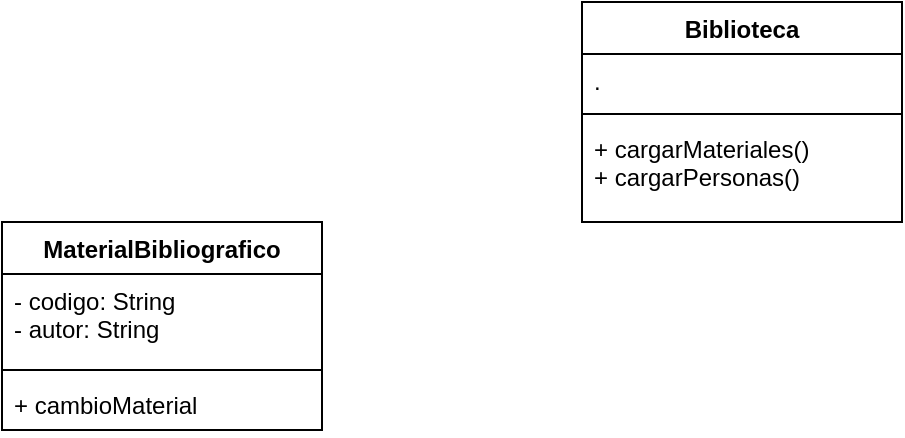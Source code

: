 <mxfile version="24.3.1" type="github">
  <diagram name="Página-1" id="QjQpm3usF5iXAhX_U6h0">
    <mxGraphModel dx="800" dy="420" grid="1" gridSize="10" guides="1" tooltips="1" connect="1" arrows="1" fold="1" page="1" pageScale="1" pageWidth="3300" pageHeight="2339" math="0" shadow="0">
      <root>
        <mxCell id="0" />
        <mxCell id="1" parent="0" />
        <mxCell id="QBgDUAMcS_uLPbaQPMKc-9" value="Biblioteca" style="swimlane;fontStyle=1;align=center;verticalAlign=top;childLayout=stackLayout;horizontal=1;startSize=26;horizontalStack=0;resizeParent=1;resizeParentMax=0;resizeLast=0;collapsible=1;marginBottom=0;whiteSpace=wrap;html=1;" vertex="1" parent="1">
          <mxGeometry x="380" y="20" width="160" height="110" as="geometry" />
        </mxCell>
        <mxCell id="QBgDUAMcS_uLPbaQPMKc-10" value="." style="text;strokeColor=none;fillColor=none;align=left;verticalAlign=top;spacingLeft=4;spacingRight=4;overflow=hidden;rotatable=0;points=[[0,0.5],[1,0.5]];portConstraint=eastwest;whiteSpace=wrap;html=1;" vertex="1" parent="QBgDUAMcS_uLPbaQPMKc-9">
          <mxGeometry y="26" width="160" height="26" as="geometry" />
        </mxCell>
        <mxCell id="QBgDUAMcS_uLPbaQPMKc-11" value="" style="line;strokeWidth=1;fillColor=none;align=left;verticalAlign=middle;spacingTop=-1;spacingLeft=3;spacingRight=3;rotatable=0;labelPosition=right;points=[];portConstraint=eastwest;strokeColor=inherit;" vertex="1" parent="QBgDUAMcS_uLPbaQPMKc-9">
          <mxGeometry y="52" width="160" height="8" as="geometry" />
        </mxCell>
        <mxCell id="QBgDUAMcS_uLPbaQPMKc-12" value="&lt;div&gt;+ cargarMateriales()&lt;/div&gt;&lt;div&gt;+ cargarPersonas()&lt;br&gt;&lt;/div&gt;&lt;div&gt;&lt;br&gt;&lt;/div&gt;" style="text;strokeColor=none;fillColor=none;align=left;verticalAlign=top;spacingLeft=4;spacingRight=4;overflow=hidden;rotatable=0;points=[[0,0.5],[1,0.5]];portConstraint=eastwest;whiteSpace=wrap;html=1;" vertex="1" parent="QBgDUAMcS_uLPbaQPMKc-9">
          <mxGeometry y="60" width="160" height="50" as="geometry" />
        </mxCell>
        <mxCell id="QBgDUAMcS_uLPbaQPMKc-13" value="MaterialBibliografico" style="swimlane;fontStyle=1;align=center;verticalAlign=top;childLayout=stackLayout;horizontal=1;startSize=26;horizontalStack=0;resizeParent=1;resizeParentMax=0;resizeLast=0;collapsible=1;marginBottom=0;whiteSpace=wrap;html=1;" vertex="1" parent="1">
          <mxGeometry x="90" y="130" width="160" height="104" as="geometry" />
        </mxCell>
        <mxCell id="QBgDUAMcS_uLPbaQPMKc-14" value="&lt;div&gt;- codigo: String&lt;/div&gt;&lt;div&gt;- autor: String&lt;/div&gt;&lt;div&gt;&lt;br&gt;&lt;/div&gt;" style="text;strokeColor=none;fillColor=none;align=left;verticalAlign=top;spacingLeft=4;spacingRight=4;overflow=hidden;rotatable=0;points=[[0,0.5],[1,0.5]];portConstraint=eastwest;whiteSpace=wrap;html=1;" vertex="1" parent="QBgDUAMcS_uLPbaQPMKc-13">
          <mxGeometry y="26" width="160" height="44" as="geometry" />
        </mxCell>
        <mxCell id="QBgDUAMcS_uLPbaQPMKc-15" value="" style="line;strokeWidth=1;fillColor=none;align=left;verticalAlign=middle;spacingTop=-1;spacingLeft=3;spacingRight=3;rotatable=0;labelPosition=right;points=[];portConstraint=eastwest;strokeColor=inherit;" vertex="1" parent="QBgDUAMcS_uLPbaQPMKc-13">
          <mxGeometry y="70" width="160" height="8" as="geometry" />
        </mxCell>
        <mxCell id="QBgDUAMcS_uLPbaQPMKc-16" value="+ cambioMaterial" style="text;strokeColor=none;fillColor=none;align=left;verticalAlign=top;spacingLeft=4;spacingRight=4;overflow=hidden;rotatable=0;points=[[0,0.5],[1,0.5]];portConstraint=eastwest;whiteSpace=wrap;html=1;" vertex="1" parent="QBgDUAMcS_uLPbaQPMKc-13">
          <mxGeometry y="78" width="160" height="26" as="geometry" />
        </mxCell>
      </root>
    </mxGraphModel>
  </diagram>
</mxfile>
